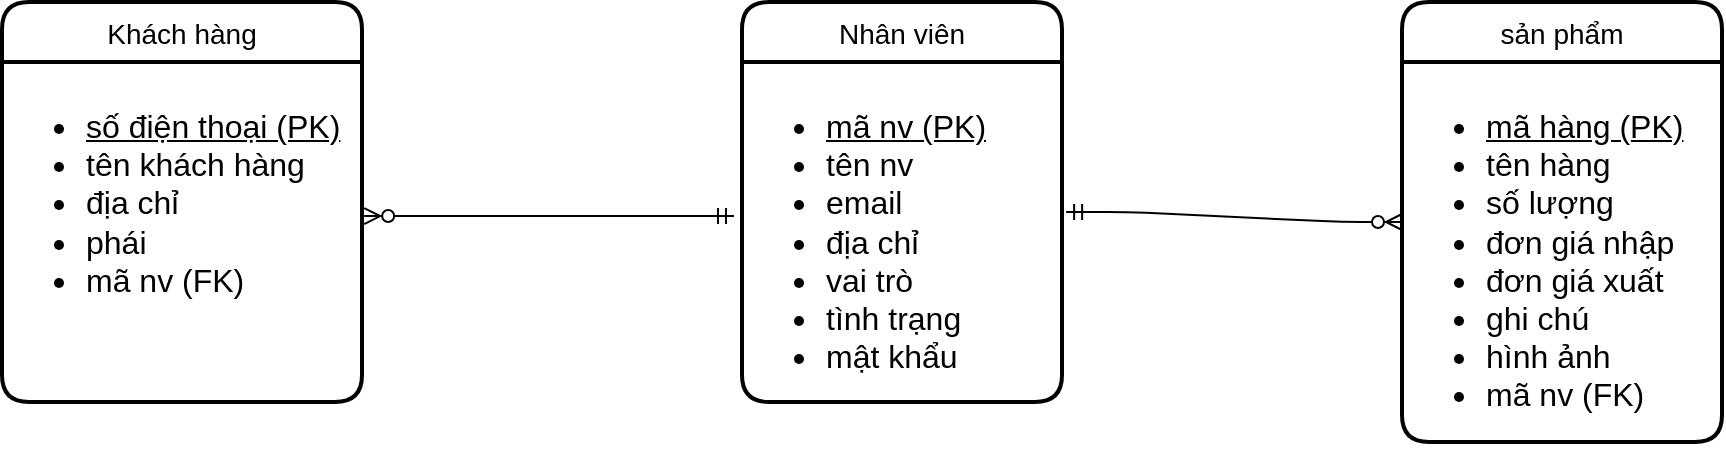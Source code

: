 <mxfile version="15.2.7" type="github">
  <diagram id="H1KTRfNybfVi3wPZID5q" name="Page-1">
    <mxGraphModel dx="1718" dy="488" grid="1" gridSize="10" guides="1" tooltips="1" connect="1" arrows="1" fold="1" page="1" pageScale="1" pageWidth="850" pageHeight="1100" math="0" shadow="0">
      <root>
        <mxCell id="0" />
        <mxCell id="1" parent="0" />
        <mxCell id="d6A7HCSoupsShqry8bTS-2" value="Nhân viên" style="swimlane;childLayout=stackLayout;horizontal=1;startSize=30;horizontalStack=0;rounded=1;fontSize=14;fontStyle=0;strokeWidth=2;resizeParent=0;resizeLast=1;shadow=0;dashed=0;align=center;" vertex="1" parent="1">
          <mxGeometry x="370" y="190" width="160" height="200" as="geometry" />
        </mxCell>
        <mxCell id="d6A7HCSoupsShqry8bTS-5" value="&lt;ul style=&quot;font-size: 16px&quot;&gt;&lt;li style=&quot;font-size: 16px&quot;&gt;&lt;u&gt;mã nv (PK)&lt;/u&gt;&lt;/li&gt;&lt;li style=&quot;font-size: 16px&quot;&gt;tên nv&lt;/li&gt;&lt;li style=&quot;font-size: 16px&quot;&gt;email&lt;/li&gt;&lt;li style=&quot;font-size: 16px&quot;&gt;địa chỉ&lt;/li&gt;&lt;li style=&quot;font-size: 16px&quot;&gt;vai trò&amp;nbsp;&lt;/li&gt;&lt;li style=&quot;font-size: 16px&quot;&gt;tình trạng&lt;/li&gt;&lt;li style=&quot;font-size: 16px&quot;&gt;mật khẩu&lt;/li&gt;&lt;/ul&gt;" style="text;html=1;resizable=0;autosize=1;align=left;verticalAlign=top;points=[];fillColor=none;strokeColor=none;rounded=0;horizontal=1;fontSize=16;" vertex="1" parent="d6A7HCSoupsShqry8bTS-2">
          <mxGeometry y="30" width="160" height="170" as="geometry" />
        </mxCell>
        <mxCell id="d6A7HCSoupsShqry8bTS-6" value="Khách hàng" style="swimlane;childLayout=stackLayout;horizontal=1;startSize=30;horizontalStack=0;rounded=1;fontSize=14;fontStyle=0;strokeWidth=2;resizeParent=0;resizeLast=1;shadow=0;dashed=0;align=center;" vertex="1" parent="1">
          <mxGeometry y="190" width="180" height="200" as="geometry" />
        </mxCell>
        <mxCell id="d6A7HCSoupsShqry8bTS-7" value="&lt;ul style=&quot;font-size: 16px&quot;&gt;&lt;li style=&quot;font-size: 16px&quot;&gt;&lt;u&gt;số điện thoại (PK)&lt;/u&gt;&lt;/li&gt;&lt;li style=&quot;font-size: 16px&quot;&gt;tên khách hàng&lt;/li&gt;&lt;li style=&quot;font-size: 16px&quot;&gt;địa chỉ&lt;/li&gt;&lt;li style=&quot;font-size: 16px&quot;&gt;phái&amp;nbsp;&lt;/li&gt;&lt;li style=&quot;font-size: 16px&quot;&gt;mã nv (FK)&lt;/li&gt;&lt;/ul&gt;" style="text;html=1;resizable=0;autosize=1;align=left;verticalAlign=top;points=[];fillColor=none;strokeColor=none;rounded=0;horizontal=1;fontSize=16;" vertex="1" parent="d6A7HCSoupsShqry8bTS-6">
          <mxGeometry y="30" width="180" height="170" as="geometry" />
        </mxCell>
        <mxCell id="d6A7HCSoupsShqry8bTS-9" value="sản phẩm" style="swimlane;childLayout=stackLayout;horizontal=1;startSize=30;horizontalStack=0;rounded=1;fontSize=14;fontStyle=0;strokeWidth=2;resizeParent=0;resizeLast=1;shadow=0;dashed=0;align=center;" vertex="1" parent="1">
          <mxGeometry x="700" y="190" width="160" height="220" as="geometry" />
        </mxCell>
        <mxCell id="d6A7HCSoupsShqry8bTS-10" value="&lt;ul style=&quot;font-size: 16px&quot;&gt;&lt;li style=&quot;font-size: 16px&quot;&gt;&lt;u&gt;mã hàng (PK)&lt;/u&gt;&lt;/li&gt;&lt;li style=&quot;font-size: 16px&quot;&gt;tên hàng&amp;nbsp;&lt;/li&gt;&lt;li style=&quot;font-size: 16px&quot;&gt;số lượng&lt;/li&gt;&lt;li style=&quot;font-size: 16px&quot;&gt;đơn giá nhập&lt;/li&gt;&lt;li style=&quot;font-size: 16px&quot;&gt;đơn giá xuất&lt;/li&gt;&lt;li style=&quot;font-size: 16px&quot;&gt;ghi chú&lt;/li&gt;&lt;li style=&quot;font-size: 16px&quot;&gt;hình ảnh&lt;/li&gt;&lt;li style=&quot;font-size: 16px&quot;&gt;mã nv (FK)&lt;/li&gt;&lt;/ul&gt;" style="text;html=1;resizable=0;autosize=1;align=left;verticalAlign=top;points=[];fillColor=none;strokeColor=none;rounded=0;horizontal=1;fontSize=16;" vertex="1" parent="d6A7HCSoupsShqry8bTS-9">
          <mxGeometry y="30" width="160" height="190" as="geometry" />
        </mxCell>
        <mxCell id="d6A7HCSoupsShqry8bTS-23" value="" style="edgeStyle=entityRelationEdgeStyle;fontSize=12;html=1;endArrow=ERzeroToMany;startArrow=ERmandOne;entryX=1.006;entryY=0.453;entryDx=0;entryDy=0;entryPerimeter=0;exitX=-0.025;exitY=0.453;exitDx=0;exitDy=0;exitPerimeter=0;" edge="1" parent="1" source="d6A7HCSoupsShqry8bTS-5" target="d6A7HCSoupsShqry8bTS-7">
          <mxGeometry width="100" height="100" relative="1" as="geometry">
            <mxPoint x="240" y="170" as="sourcePoint" />
            <mxPoint x="310" y="310" as="targetPoint" />
          </mxGeometry>
        </mxCell>
        <mxCell id="d6A7HCSoupsShqry8bTS-24" value="" style="edgeStyle=entityRelationEdgeStyle;fontSize=12;html=1;endArrow=ERzeroToMany;startArrow=ERmandOne;entryX=1.006;entryY=0.453;entryDx=0;entryDy=0;entryPerimeter=0;exitX=1.013;exitY=0.441;exitDx=0;exitDy=0;exitPerimeter=0;" edge="1" parent="1" source="d6A7HCSoupsShqry8bTS-5">
          <mxGeometry width="100" height="100" relative="1" as="geometry">
            <mxPoint x="535" y="300" as="sourcePoint" />
            <mxPoint x="700" y="300" as="targetPoint" />
          </mxGeometry>
        </mxCell>
      </root>
    </mxGraphModel>
  </diagram>
</mxfile>
